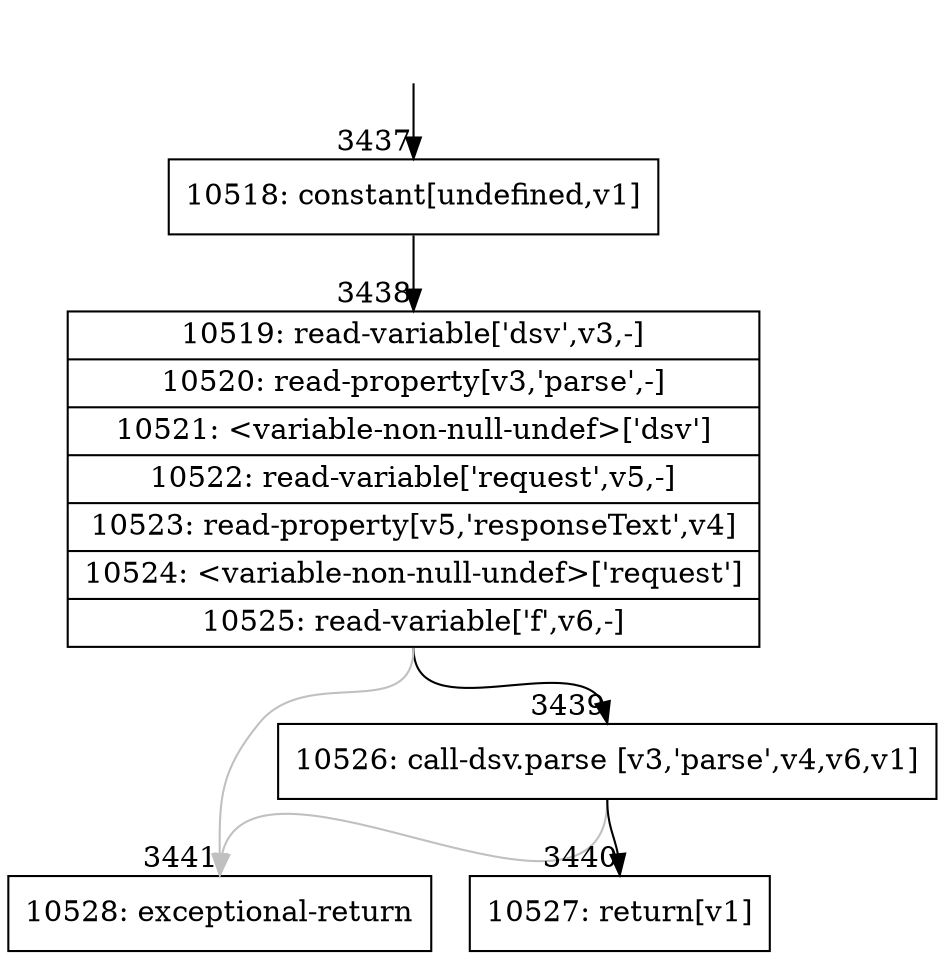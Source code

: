 digraph {
rankdir="TD"
BB_entry321[shape=none,label=""];
BB_entry321 -> BB3437 [tailport=s, headport=n, headlabel="    3437"]
BB3437 [shape=record label="{10518: constant[undefined,v1]}" ] 
BB3437 -> BB3438 [tailport=s, headport=n, headlabel="      3438"]
BB3438 [shape=record label="{10519: read-variable['dsv',v3,-]|10520: read-property[v3,'parse',-]|10521: \<variable-non-null-undef\>['dsv']|10522: read-variable['request',v5,-]|10523: read-property[v5,'responseText',v4]|10524: \<variable-non-null-undef\>['request']|10525: read-variable['f',v6,-]}" ] 
BB3438 -> BB3439 [tailport=s, headport=n, headlabel="      3439"]
BB3438 -> BB3441 [tailport=s, headport=n, color=gray, headlabel="      3441"]
BB3439 [shape=record label="{10526: call-dsv.parse [v3,'parse',v4,v6,v1]}" ] 
BB3439 -> BB3440 [tailport=s, headport=n, headlabel="      3440"]
BB3439 -> BB3441 [tailport=s, headport=n, color=gray]
BB3440 [shape=record label="{10527: return[v1]}" ] 
BB3441 [shape=record label="{10528: exceptional-return}" ] 
//#$~ 2029
}
